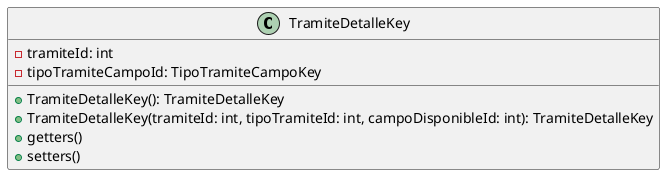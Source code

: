 @startuml TramiteDetalleKey

class TramiteDetalleKey{
 -tramiteId: int
 -tipoTramiteCampoId: TipoTramiteCampoKey
 +TramiteDetalleKey(): TramiteDetalleKey
 +TramiteDetalleKey(tramiteId: int, tipoTramiteId: int, campoDisponibleId: int): TramiteDetalleKey
 +getters()
 +setters()
}

@enduml
